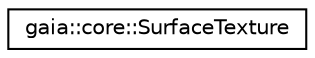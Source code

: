 digraph G
{
  edge [fontname="Helvetica",fontsize="10",labelfontname="Helvetica",labelfontsize="10"];
  node [fontname="Helvetica",fontsize="10",shape=record];
  rankdir=LR;
  Node1 [label="gaia::core::SurfaceTexture",height=0.2,width=0.4,color="black", fillcolor="white", style="filled",URL="$d1/d7a/classgaia_1_1core_1_1_surface_texture.html"];
}

